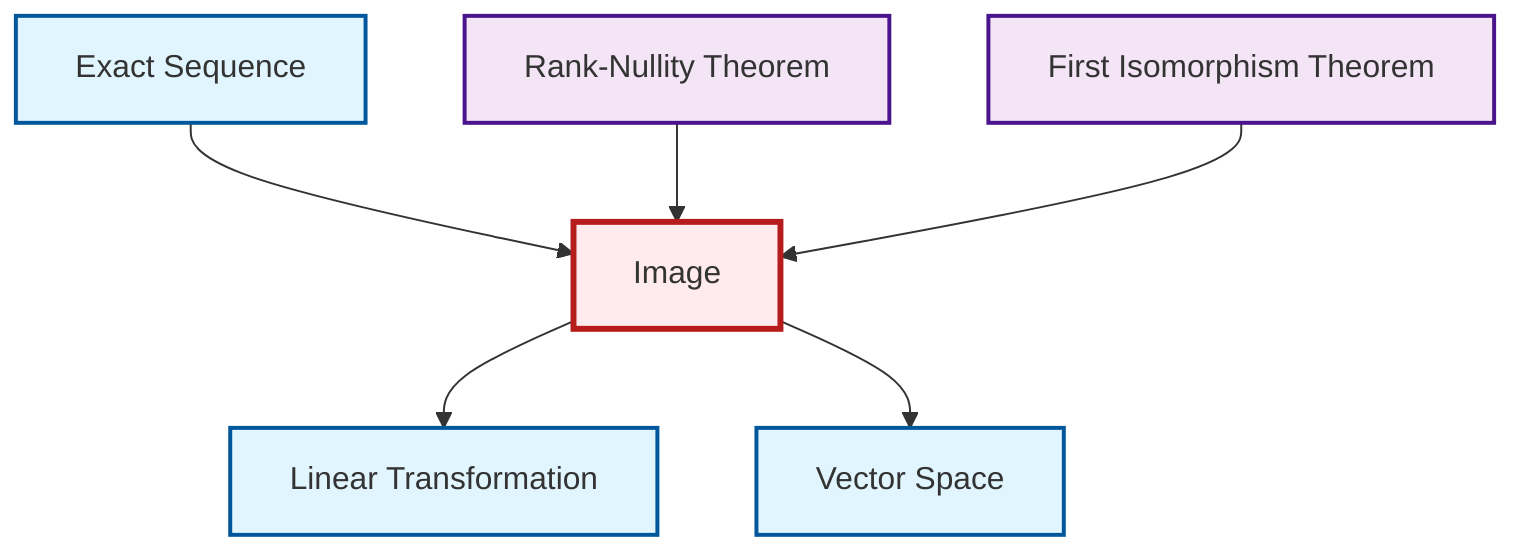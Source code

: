 graph TD
    classDef definition fill:#e1f5fe,stroke:#01579b,stroke-width:2px
    classDef theorem fill:#f3e5f5,stroke:#4a148c,stroke-width:2px
    classDef axiom fill:#fff3e0,stroke:#e65100,stroke-width:2px
    classDef example fill:#e8f5e9,stroke:#1b5e20,stroke-width:2px
    classDef current fill:#ffebee,stroke:#b71c1c,stroke-width:3px
    def-image["Image"]:::definition
    thm-rank-nullity["Rank-Nullity Theorem"]:::theorem
    thm-first-isomorphism["First Isomorphism Theorem"]:::theorem
    def-linear-transformation["Linear Transformation"]:::definition
    def-vector-space["Vector Space"]:::definition
    def-exact-sequence["Exact Sequence"]:::definition
    def-exact-sequence --> def-image
    thm-rank-nullity --> def-image
    thm-first-isomorphism --> def-image
    def-image --> def-linear-transformation
    def-image --> def-vector-space
    class def-image current